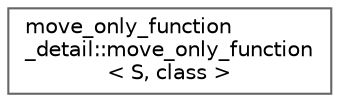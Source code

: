 digraph "类继承关系图"
{
 // LATEX_PDF_SIZE
  bgcolor="transparent";
  edge [fontname=Helvetica,fontsize=10,labelfontname=Helvetica,labelfontsize=10];
  node [fontname=Helvetica,fontsize=10,shape=box,height=0.2,width=0.4];
  rankdir="LR";
  Node0 [id="Node000000",label="move_only_function\l_detail::move_only_function\l\< S, class \>",height=0.2,width=0.4,color="grey40", fillcolor="white", style="filled",URL="$classmove__only__function__detail_1_1move__only__function.html",tooltip=" "];
}
